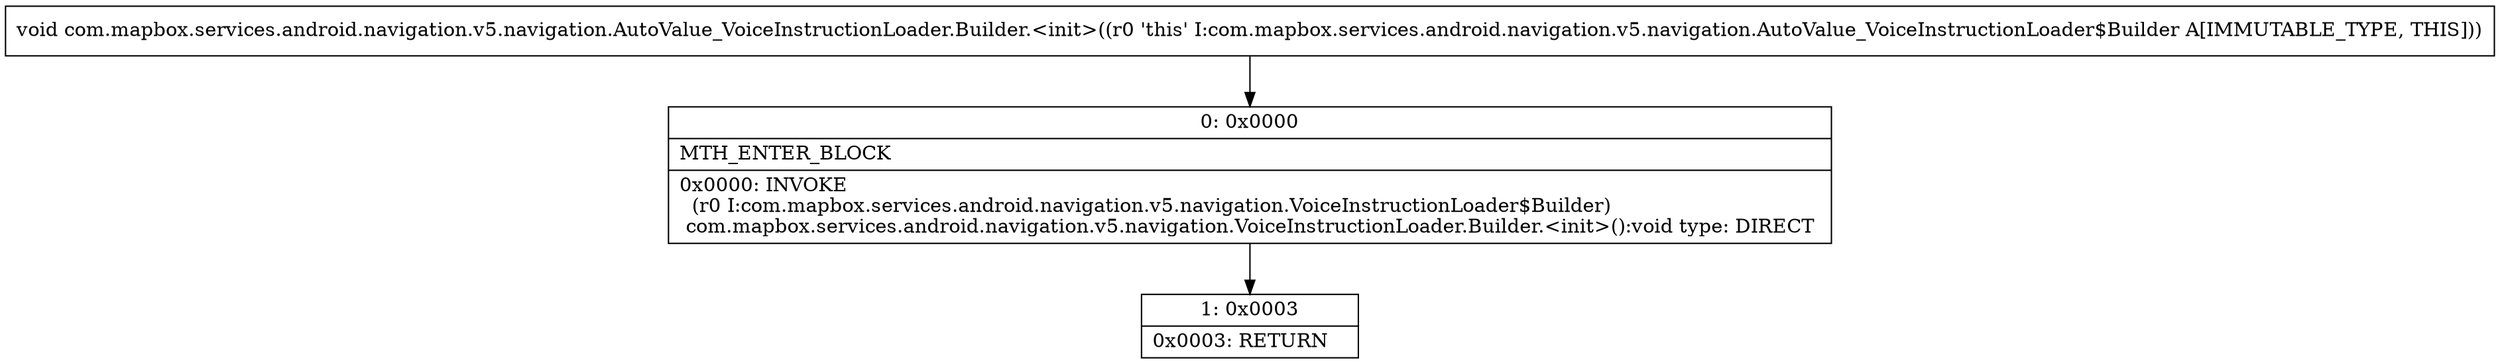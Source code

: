 digraph "CFG forcom.mapbox.services.android.navigation.v5.navigation.AutoValue_VoiceInstructionLoader.Builder.\<init\>()V" {
Node_0 [shape=record,label="{0\:\ 0x0000|MTH_ENTER_BLOCK\l|0x0000: INVOKE  \l  (r0 I:com.mapbox.services.android.navigation.v5.navigation.VoiceInstructionLoader$Builder)\l com.mapbox.services.android.navigation.v5.navigation.VoiceInstructionLoader.Builder.\<init\>():void type: DIRECT \l}"];
Node_1 [shape=record,label="{1\:\ 0x0003|0x0003: RETURN   \l}"];
MethodNode[shape=record,label="{void com.mapbox.services.android.navigation.v5.navigation.AutoValue_VoiceInstructionLoader.Builder.\<init\>((r0 'this' I:com.mapbox.services.android.navigation.v5.navigation.AutoValue_VoiceInstructionLoader$Builder A[IMMUTABLE_TYPE, THIS])) }"];
MethodNode -> Node_0;
Node_0 -> Node_1;
}

